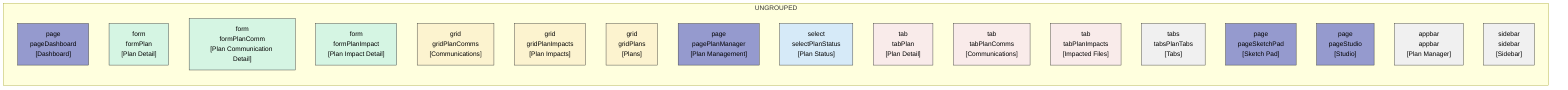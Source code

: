 flowchart LR

  subgraph UNGROUPED
    pageDashboard["page<br>pageDashboard<br>[Dashboard]"]
    formPlan["form<br>formPlan<br>[Plan Detail]"]
    formPlanComm["form<br>formPlanComm<br>[Plan Communication Detail]"]
    formPlanImpact["form<br>formPlanImpact<br>[Plan Impact Detail]"]
    gridPlanComms["grid<br>gridPlanComms<br>[Communications]"]
    gridPlanImpacts["grid<br>gridPlanImpacts<br>[Plan Impacts]"]
    gridPlans["grid<br>gridPlans<br>[Plans]"]
    pagePlanManager["page<br>pagePlanManager<br>[Plan Management]"]
    selectPlanStatus["select<br>selectPlanStatus<br>[Plan Status]"]
    tabPlan["tab<br>tabPlan<br>[Plan Detail]"]
    tabPlanComms["tab<br>tabPlanComms<br>[Communications]"]
    tabPlanImpacts["tab<br>tabPlanImpacts<br>[Impacted Files]"]
    tabsPlanTabs["tabs<br>tabsPlanTabs<br>[Tabs]"]
    pageSketchPad["page<br>pageSketchPad<br>[Sketch Pad]"]
    pageStudio["page<br>pageStudio<br>[Studio]"]
    appbar["appbar<br>appbar<br>[Plan Manager]"]
    sidebar["sidebar<br>sidebar<br>[Sidebar]"]
  end

  class pageDashboard page;
  class formPlan form;
  class formPlanComm form;
  class formPlanImpact form;
  class gridPlanComms grid;
  class gridPlanImpacts grid;
  class gridPlans grid;
  class pagePlanManager page;
  class selectPlanStatus select;
  class tabPlan tab;
  class tabPlanComms tab;
  class tabPlanImpacts tab;
  class tabsPlanTabs tabs;
  class pageSketchPad page;
  class pageStudio page;
  class appbar appbar;
  class sidebar sidebar;
  classDef page fill:#959aceff,stroke:#333,stroke-width:1px,color:#000;
  classDef form fill:#d5f5e3,stroke:#333,stroke-width:1px,color:#000;
  classDef grid fill:#fcf3cf,stroke:#333,stroke-width:1px,color:#000;
  classDef select fill:#d6eaf8,stroke:#333,stroke-width:1px,color:#000;
  classDef tab fill:#f9ebea,stroke:#333,stroke-width:1px,color:#000;
  classDef tabs fill:#f0f0f0,stroke:#333,stroke-width:1px,color:#000;
  classDef appbar fill:#f0f0f0,stroke:#333,stroke-width:1px,color:#000;
  classDef sidebar fill:#f0f0f0,stroke:#333,stroke-width:1px,color:#000;